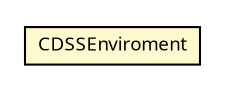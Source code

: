 #!/usr/local/bin/dot
#
# Class diagram 
# Generated by UMLGraph version R5_6 (http://www.umlgraph.org/)
#

digraph G {
	edge [fontname="Trebuchet MS",fontsize=10,labelfontname="Trebuchet MS",labelfontsize=10];
	node [fontname="Trebuchet MS",fontsize=10,shape=plaintext];
	nodesep=0.25;
	ranksep=0.5;
	// se.cambio.cds.util.misc.CDSSEnviroment
	c103139 [label=<<table title="se.cambio.cds.util.misc.CDSSEnviroment" border="0" cellborder="1" cellspacing="0" cellpadding="2" port="p" bgcolor="lemonChiffon" href="./CDSSEnviroment.html">
		<tr><td><table border="0" cellspacing="0" cellpadding="1">
<tr><td align="center" balign="center"><font face="Trebuchet MS"> CDSSEnviroment </font></td></tr>
		</table></td></tr>
		</table>>, URL="./CDSSEnviroment.html", fontname="Trebuchet MS", fontcolor="black", fontsize=9.0];
}

